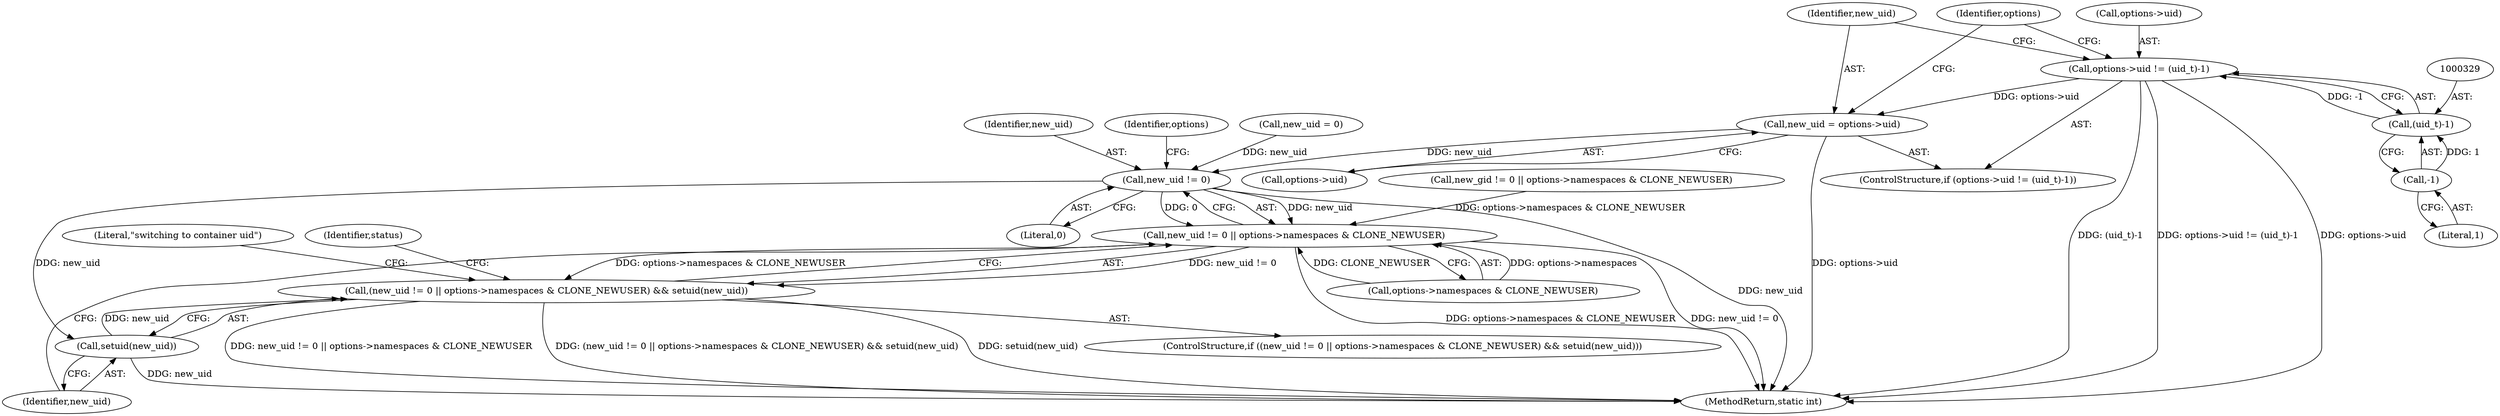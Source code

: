 digraph "0_lxc_5c3fcae78b63ac9dd56e36075903921bd9461f9e@pointer" {
"1000324" [label="(Call,options->uid != (uid_t)-1)"];
"1000328" [label="(Call,(uid_t)-1)"];
"1000330" [label="(Call,-1)"];
"1000332" [label="(Call,new_uid = options->uid)"];
"1000424" [label="(Call,new_uid != 0)"];
"1000423" [label="(Call,new_uid != 0 || options->namespaces & CLONE_NEWUSER)"];
"1000422" [label="(Call,(new_uid != 0 || options->namespaces & CLONE_NEWUSER) && setuid(new_uid))"];
"1000432" [label="(Call,setuid(new_uid))"];
"1000325" [label="(Call,options->uid)"];
"1000334" [label="(Call,options->uid)"];
"1000424" [label="(Call,new_uid != 0)"];
"1000324" [label="(Call,options->uid != (uid_t)-1)"];
"1000422" [label="(Call,(new_uid != 0 || options->namespaces & CLONE_NEWUSER) && setuid(new_uid))"];
"1000333" [label="(Identifier,new_uid)"];
"1000425" [label="(Identifier,new_uid)"];
"1000426" [label="(Literal,0)"];
"1000332" [label="(Call,new_uid = options->uid)"];
"1000427" [label="(Call,options->namespaces & CLONE_NEWUSER)"];
"1000433" [label="(Identifier,new_uid)"];
"1000436" [label="(Literal,\"switching to container uid\")"];
"1000429" [label="(Identifier,options)"];
"1000340" [label="(Identifier,options)"];
"1000421" [label="(ControlStructure,if ((new_uid != 0 || options->namespaces & CLONE_NEWUSER) && setuid(new_uid)))"];
"1000432" [label="(Call,setuid(new_uid))"];
"1000444" [label="(Identifier,status)"];
"1000328" [label="(Call,(uid_t)-1)"];
"1000696" [label="(MethodReturn,static int)"];
"1000331" [label="(Literal,1)"];
"1000330" [label="(Call,-1)"];
"1000323" [label="(ControlStructure,if (options->uid != (uid_t)-1))"];
"1000306" [label="(Call,new_uid = 0)"];
"1000423" [label="(Call,new_uid != 0 || options->namespaces & CLONE_NEWUSER)"];
"1000395" [label="(Call,new_gid != 0 || options->namespaces & CLONE_NEWUSER)"];
"1000324" -> "1000323"  [label="AST: "];
"1000324" -> "1000328"  [label="CFG: "];
"1000325" -> "1000324"  [label="AST: "];
"1000328" -> "1000324"  [label="AST: "];
"1000333" -> "1000324"  [label="CFG: "];
"1000340" -> "1000324"  [label="CFG: "];
"1000324" -> "1000696"  [label="DDG: (uid_t)-1"];
"1000324" -> "1000696"  [label="DDG: options->uid != (uid_t)-1"];
"1000324" -> "1000696"  [label="DDG: options->uid"];
"1000328" -> "1000324"  [label="DDG: -1"];
"1000324" -> "1000332"  [label="DDG: options->uid"];
"1000328" -> "1000330"  [label="CFG: "];
"1000329" -> "1000328"  [label="AST: "];
"1000330" -> "1000328"  [label="AST: "];
"1000330" -> "1000328"  [label="DDG: 1"];
"1000330" -> "1000331"  [label="CFG: "];
"1000331" -> "1000330"  [label="AST: "];
"1000332" -> "1000323"  [label="AST: "];
"1000332" -> "1000334"  [label="CFG: "];
"1000333" -> "1000332"  [label="AST: "];
"1000334" -> "1000332"  [label="AST: "];
"1000340" -> "1000332"  [label="CFG: "];
"1000332" -> "1000696"  [label="DDG: options->uid"];
"1000332" -> "1000424"  [label="DDG: new_uid"];
"1000424" -> "1000423"  [label="AST: "];
"1000424" -> "1000426"  [label="CFG: "];
"1000425" -> "1000424"  [label="AST: "];
"1000426" -> "1000424"  [label="AST: "];
"1000429" -> "1000424"  [label="CFG: "];
"1000423" -> "1000424"  [label="CFG: "];
"1000424" -> "1000696"  [label="DDG: new_uid"];
"1000424" -> "1000423"  [label="DDG: new_uid"];
"1000424" -> "1000423"  [label="DDG: 0"];
"1000306" -> "1000424"  [label="DDG: new_uid"];
"1000424" -> "1000432"  [label="DDG: new_uid"];
"1000423" -> "1000422"  [label="AST: "];
"1000423" -> "1000427"  [label="CFG: "];
"1000427" -> "1000423"  [label="AST: "];
"1000433" -> "1000423"  [label="CFG: "];
"1000422" -> "1000423"  [label="CFG: "];
"1000423" -> "1000696"  [label="DDG: options->namespaces & CLONE_NEWUSER"];
"1000423" -> "1000696"  [label="DDG: new_uid != 0"];
"1000423" -> "1000422"  [label="DDG: new_uid != 0"];
"1000423" -> "1000422"  [label="DDG: options->namespaces & CLONE_NEWUSER"];
"1000427" -> "1000423"  [label="DDG: options->namespaces"];
"1000427" -> "1000423"  [label="DDG: CLONE_NEWUSER"];
"1000395" -> "1000423"  [label="DDG: options->namespaces & CLONE_NEWUSER"];
"1000422" -> "1000421"  [label="AST: "];
"1000422" -> "1000432"  [label="CFG: "];
"1000432" -> "1000422"  [label="AST: "];
"1000436" -> "1000422"  [label="CFG: "];
"1000444" -> "1000422"  [label="CFG: "];
"1000422" -> "1000696"  [label="DDG: new_uid != 0 || options->namespaces & CLONE_NEWUSER"];
"1000422" -> "1000696"  [label="DDG: (new_uid != 0 || options->namespaces & CLONE_NEWUSER) && setuid(new_uid)"];
"1000422" -> "1000696"  [label="DDG: setuid(new_uid)"];
"1000432" -> "1000422"  [label="DDG: new_uid"];
"1000432" -> "1000433"  [label="CFG: "];
"1000433" -> "1000432"  [label="AST: "];
"1000432" -> "1000696"  [label="DDG: new_uid"];
}
